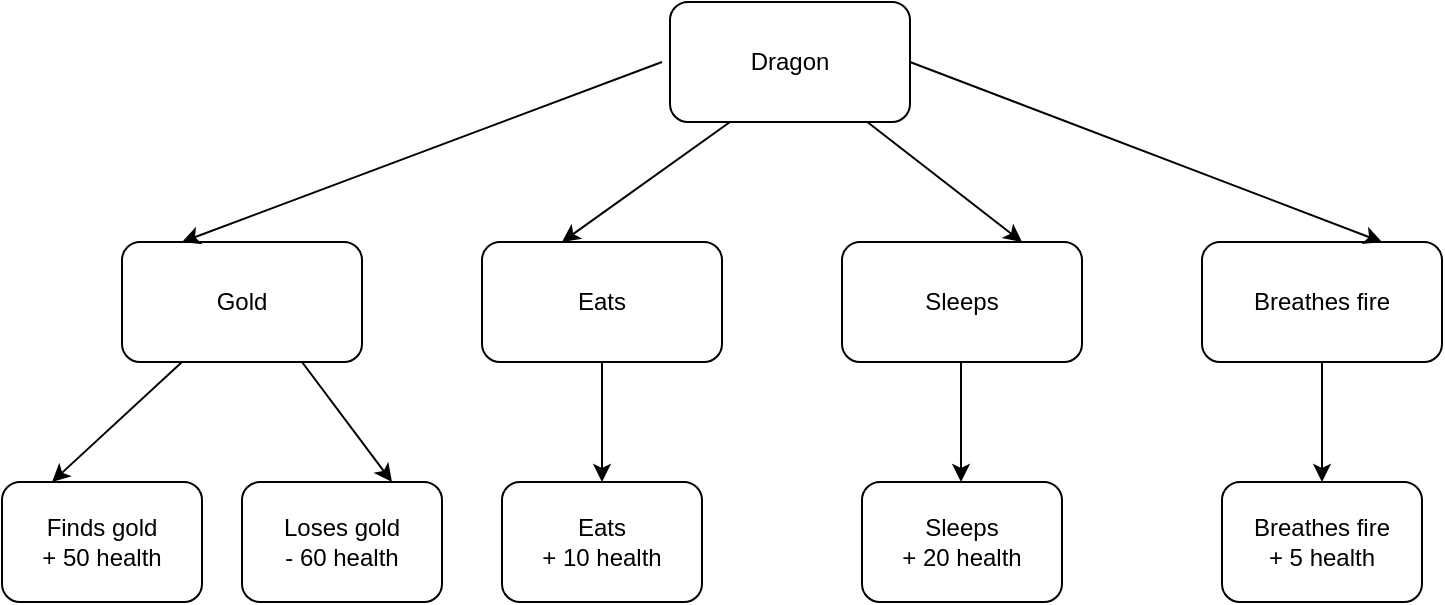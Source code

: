 <mxfile version="20.3.0" type="device"><diagram id="DsskVW3Qgr6EB4W5-r01" name="Page-1"><mxGraphModel dx="1102" dy="857" grid="1" gridSize="10" guides="1" tooltips="1" connect="1" arrows="1" fold="1" page="1" pageScale="1" pageWidth="827" pageHeight="1169" math="0" shadow="0"><root><mxCell id="0"/><mxCell id="1" parent="0"/><mxCell id="EZUq2Ukej6FprSS1GrCv-2" value="Dragon" style="rounded=1;whiteSpace=wrap;html=1;" vertex="1" parent="1"><mxGeometry x="354" y="40" width="120" height="60" as="geometry"/></mxCell><mxCell id="EZUq2Ukej6FprSS1GrCv-3" value="Gold" style="rounded=1;whiteSpace=wrap;html=1;" vertex="1" parent="1"><mxGeometry x="80" y="160" width="120" height="60" as="geometry"/></mxCell><mxCell id="EZUq2Ukej6FprSS1GrCv-4" value="Eats" style="rounded=1;whiteSpace=wrap;html=1;" vertex="1" parent="1"><mxGeometry x="260" y="160" width="120" height="60" as="geometry"/></mxCell><mxCell id="EZUq2Ukej6FprSS1GrCv-5" value="Sleeps" style="rounded=1;whiteSpace=wrap;html=1;" vertex="1" parent="1"><mxGeometry x="440" y="160" width="120" height="60" as="geometry"/></mxCell><mxCell id="EZUq2Ukej6FprSS1GrCv-6" value="Breathes fire" style="rounded=1;whiteSpace=wrap;html=1;" vertex="1" parent="1"><mxGeometry x="620" y="160" width="120" height="60" as="geometry"/></mxCell><mxCell id="EZUq2Ukej6FprSS1GrCv-7" value="" style="endArrow=classic;html=1;rounded=0;entryX=0.25;entryY=0;entryDx=0;entryDy=0;" edge="1" parent="1" target="EZUq2Ukej6FprSS1GrCv-3"><mxGeometry width="50" height="50" relative="1" as="geometry"><mxPoint x="350" y="70" as="sourcePoint"/><mxPoint x="140" y="120" as="targetPoint"/></mxGeometry></mxCell><mxCell id="EZUq2Ukej6FprSS1GrCv-8" value="" style="endArrow=classic;html=1;rounded=0;exitX=0.25;exitY=1;exitDx=0;exitDy=0;" edge="1" parent="1" source="EZUq2Ukej6FprSS1GrCv-2"><mxGeometry width="50" height="50" relative="1" as="geometry"><mxPoint x="360" y="80" as="sourcePoint"/><mxPoint x="300" y="160" as="targetPoint"/></mxGeometry></mxCell><mxCell id="EZUq2Ukej6FprSS1GrCv-9" value="" style="endArrow=classic;html=1;rounded=0;entryX=0.75;entryY=0;entryDx=0;entryDy=0;" edge="1" parent="1" source="EZUq2Ukej6FprSS1GrCv-2" target="EZUq2Ukej6FprSS1GrCv-5"><mxGeometry width="50" height="50" relative="1" as="geometry"><mxPoint x="439.96" y="104.98" as="sourcePoint"/><mxPoint x="354.0" y="160.0" as="targetPoint"/></mxGeometry></mxCell><mxCell id="EZUq2Ukej6FprSS1GrCv-10" value="" style="endArrow=classic;html=1;rounded=0;entryX=0.75;entryY=0;entryDx=0;entryDy=0;exitX=1;exitY=0.5;exitDx=0;exitDy=0;" edge="1" parent="1" source="EZUq2Ukej6FprSS1GrCv-2" target="EZUq2Ukej6FprSS1GrCv-6"><mxGeometry width="50" height="50" relative="1" as="geometry"><mxPoint x="651" y="60" as="sourcePoint"/><mxPoint x="450" y="148.98" as="targetPoint"/></mxGeometry></mxCell><mxCell id="EZUq2Ukej6FprSS1GrCv-11" value="Finds gold&lt;br&gt;+ 50 health" style="rounded=1;whiteSpace=wrap;html=1;" vertex="1" parent="1"><mxGeometry x="20" y="280" width="100" height="60" as="geometry"/></mxCell><mxCell id="EZUq2Ukej6FprSS1GrCv-12" value="Loses gold&lt;br&gt;- 60 health" style="rounded=1;whiteSpace=wrap;html=1;" vertex="1" parent="1"><mxGeometry x="140" y="280" width="100" height="60" as="geometry"/></mxCell><mxCell id="EZUq2Ukej6FprSS1GrCv-13" value="" style="endArrow=classic;html=1;rounded=0;entryX=0.25;entryY=0;entryDx=0;entryDy=0;exitX=0.25;exitY=1;exitDx=0;exitDy=0;" edge="1" parent="1" source="EZUq2Ukej6FprSS1GrCv-3" target="EZUq2Ukej6FprSS1GrCv-11"><mxGeometry width="50" height="50" relative="1" as="geometry"><mxPoint x="110" y="230" as="sourcePoint"/><mxPoint x="36" y="280" as="targetPoint"/></mxGeometry></mxCell><mxCell id="EZUq2Ukej6FprSS1GrCv-14" value="" style="endArrow=classic;html=1;rounded=0;exitX=0.75;exitY=1;exitDx=0;exitDy=0;entryX=0.75;entryY=0;entryDx=0;entryDy=0;" edge="1" parent="1" source="EZUq2Ukej6FprSS1GrCv-3" target="EZUq2Ukej6FprSS1GrCv-12"><mxGeometry width="50" height="50" relative="1" as="geometry"><mxPoint x="182" y="220" as="sourcePoint"/><mxPoint x="98" y="280" as="targetPoint"/></mxGeometry></mxCell><mxCell id="EZUq2Ukej6FprSS1GrCv-15" value="Eats&lt;br&gt;+ 10 health" style="rounded=1;whiteSpace=wrap;html=1;" vertex="1" parent="1"><mxGeometry x="270" y="280" width="100" height="60" as="geometry"/></mxCell><mxCell id="EZUq2Ukej6FprSS1GrCv-16" value="" style="endArrow=classic;html=1;rounded=0;" edge="1" parent="1"><mxGeometry width="50" height="50" relative="1" as="geometry"><mxPoint x="320" y="220" as="sourcePoint"/><mxPoint x="320" y="280" as="targetPoint"/></mxGeometry></mxCell><mxCell id="EZUq2Ukej6FprSS1GrCv-17" value="Sleeps&lt;br&gt;+ 20 health" style="rounded=1;whiteSpace=wrap;html=1;" vertex="1" parent="1"><mxGeometry x="450" y="280" width="100" height="60" as="geometry"/></mxCell><mxCell id="EZUq2Ukej6FprSS1GrCv-18" value="" style="endArrow=classic;html=1;rounded=0;" edge="1" parent="1"><mxGeometry width="50" height="50" relative="1" as="geometry"><mxPoint x="499.5" y="220" as="sourcePoint"/><mxPoint x="499.5" y="280" as="targetPoint"/></mxGeometry></mxCell><mxCell id="EZUq2Ukej6FprSS1GrCv-19" value="Breathes fire&lt;br&gt;+ 5 health" style="rounded=1;whiteSpace=wrap;html=1;" vertex="1" parent="1"><mxGeometry x="630" y="280" width="100" height="60" as="geometry"/></mxCell><mxCell id="EZUq2Ukej6FprSS1GrCv-21" value="" style="endArrow=classic;html=1;rounded=0;" edge="1" parent="1"><mxGeometry width="50" height="50" relative="1" as="geometry"><mxPoint x="680" y="220" as="sourcePoint"/><mxPoint x="680" y="280" as="targetPoint"/></mxGeometry></mxCell></root></mxGraphModel></diagram></mxfile>